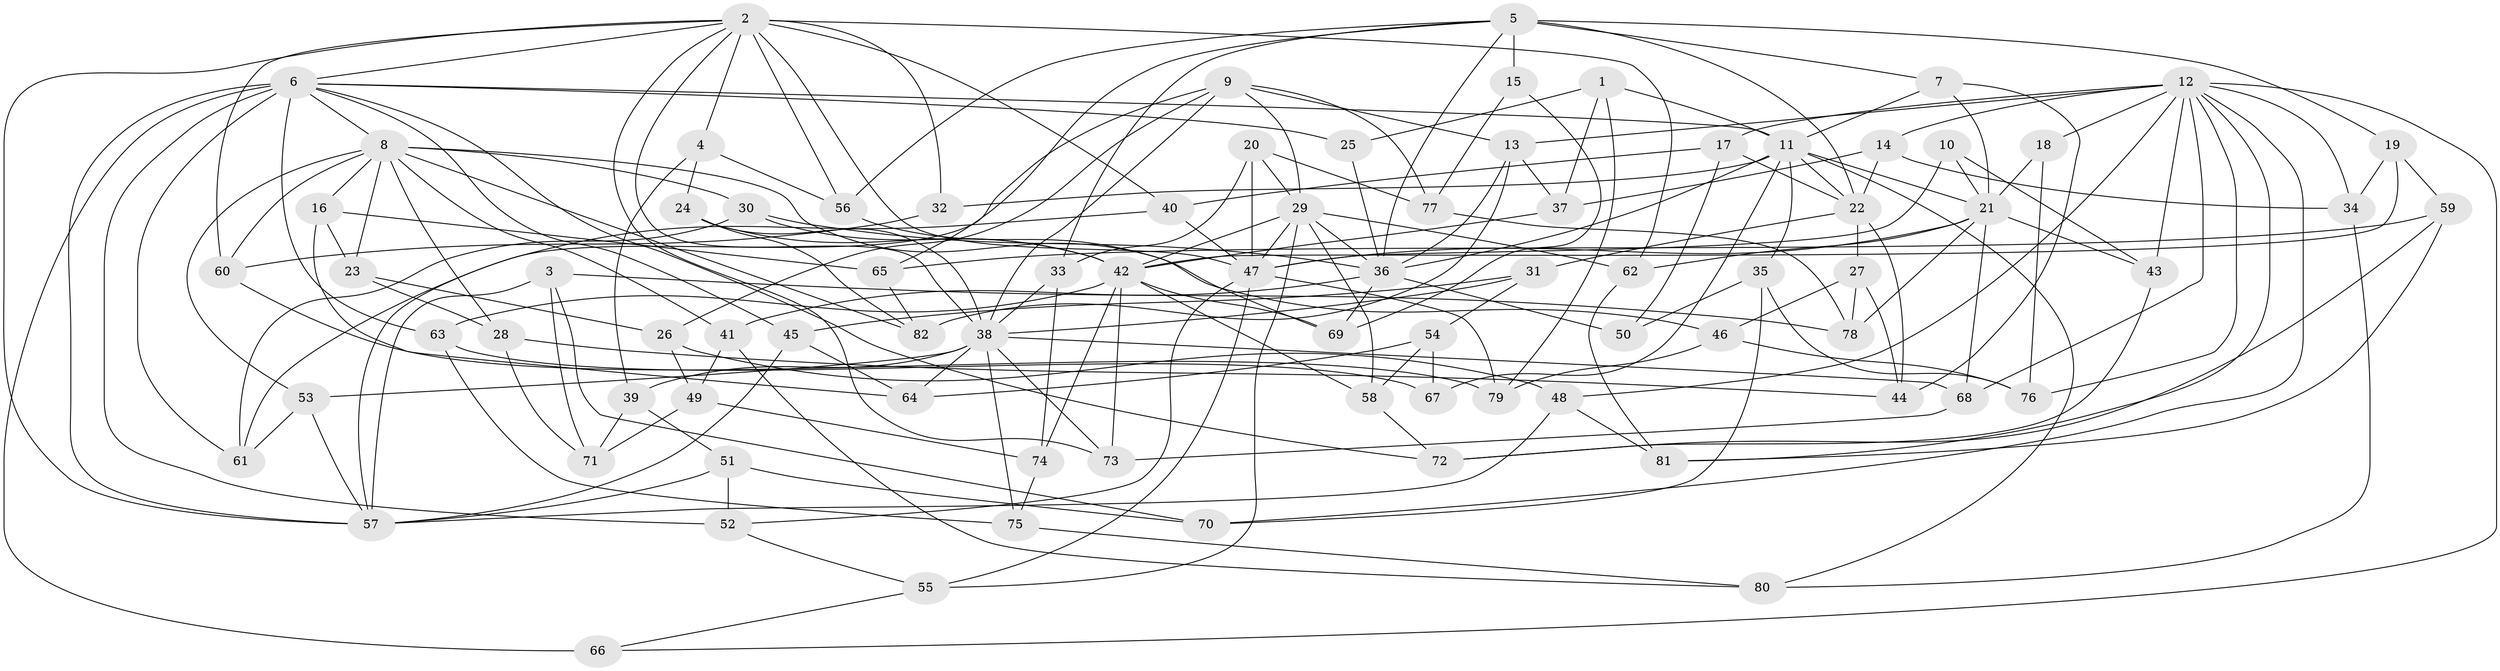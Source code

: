 // original degree distribution, {4: 1.0}
// Generated by graph-tools (version 1.1) at 2025/53/03/04/25 22:53:34]
// undirected, 82 vertices, 200 edges
graph export_dot {
  node [color=gray90,style=filled];
  1;
  2;
  3;
  4;
  5;
  6;
  7;
  8;
  9;
  10;
  11;
  12;
  13;
  14;
  15;
  16;
  17;
  18;
  19;
  20;
  21;
  22;
  23;
  24;
  25;
  26;
  27;
  28;
  29;
  30;
  31;
  32;
  33;
  34;
  35;
  36;
  37;
  38;
  39;
  40;
  41;
  42;
  43;
  44;
  45;
  46;
  47;
  48;
  49;
  50;
  51;
  52;
  53;
  54;
  55;
  56;
  57;
  58;
  59;
  60;
  61;
  62;
  63;
  64;
  65;
  66;
  67;
  68;
  69;
  70;
  71;
  72;
  73;
  74;
  75;
  76;
  77;
  78;
  79;
  80;
  81;
  82;
  1 -- 11 [weight=1.0];
  1 -- 25 [weight=1.0];
  1 -- 37 [weight=1.0];
  1 -- 79 [weight=1.0];
  2 -- 4 [weight=1.0];
  2 -- 6 [weight=1.0];
  2 -- 32 [weight=1.0];
  2 -- 38 [weight=1.0];
  2 -- 40 [weight=1.0];
  2 -- 47 [weight=2.0];
  2 -- 56 [weight=1.0];
  2 -- 57 [weight=1.0];
  2 -- 60 [weight=1.0];
  2 -- 62 [weight=1.0];
  2 -- 73 [weight=1.0];
  3 -- 57 [weight=1.0];
  3 -- 70 [weight=1.0];
  3 -- 71 [weight=1.0];
  3 -- 78 [weight=1.0];
  4 -- 24 [weight=1.0];
  4 -- 39 [weight=1.0];
  4 -- 56 [weight=1.0];
  5 -- 7 [weight=1.0];
  5 -- 15 [weight=2.0];
  5 -- 19 [weight=1.0];
  5 -- 22 [weight=2.0];
  5 -- 33 [weight=1.0];
  5 -- 36 [weight=1.0];
  5 -- 56 [weight=1.0];
  5 -- 65 [weight=1.0];
  6 -- 8 [weight=1.0];
  6 -- 11 [weight=1.0];
  6 -- 25 [weight=1.0];
  6 -- 45 [weight=1.0];
  6 -- 52 [weight=1.0];
  6 -- 57 [weight=1.0];
  6 -- 61 [weight=1.0];
  6 -- 63 [weight=1.0];
  6 -- 66 [weight=2.0];
  6 -- 72 [weight=1.0];
  7 -- 11 [weight=1.0];
  7 -- 21 [weight=1.0];
  7 -- 44 [weight=1.0];
  8 -- 16 [weight=1.0];
  8 -- 23 [weight=1.0];
  8 -- 28 [weight=1.0];
  8 -- 30 [weight=1.0];
  8 -- 41 [weight=1.0];
  8 -- 46 [weight=1.0];
  8 -- 53 [weight=1.0];
  8 -- 60 [weight=1.0];
  8 -- 82 [weight=1.0];
  9 -- 13 [weight=2.0];
  9 -- 26 [weight=1.0];
  9 -- 29 [weight=1.0];
  9 -- 38 [weight=2.0];
  9 -- 57 [weight=1.0];
  9 -- 77 [weight=1.0];
  10 -- 21 [weight=2.0];
  10 -- 43 [weight=1.0];
  10 -- 47 [weight=1.0];
  11 -- 21 [weight=1.0];
  11 -- 22 [weight=1.0];
  11 -- 32 [weight=2.0];
  11 -- 35 [weight=1.0];
  11 -- 36 [weight=1.0];
  11 -- 67 [weight=2.0];
  11 -- 80 [weight=1.0];
  12 -- 13 [weight=1.0];
  12 -- 14 [weight=1.0];
  12 -- 17 [weight=1.0];
  12 -- 18 [weight=1.0];
  12 -- 34 [weight=1.0];
  12 -- 43 [weight=1.0];
  12 -- 48 [weight=1.0];
  12 -- 66 [weight=1.0];
  12 -- 68 [weight=1.0];
  12 -- 70 [weight=1.0];
  12 -- 76 [weight=1.0];
  12 -- 81 [weight=1.0];
  13 -- 36 [weight=1.0];
  13 -- 37 [weight=1.0];
  13 -- 82 [weight=1.0];
  14 -- 22 [weight=1.0];
  14 -- 34 [weight=1.0];
  14 -- 37 [weight=1.0];
  15 -- 69 [weight=1.0];
  15 -- 77 [weight=1.0];
  16 -- 23 [weight=1.0];
  16 -- 64 [weight=1.0];
  16 -- 65 [weight=1.0];
  17 -- 22 [weight=1.0];
  17 -- 40 [weight=1.0];
  17 -- 50 [weight=1.0];
  18 -- 21 [weight=2.0];
  18 -- 76 [weight=1.0];
  19 -- 34 [weight=1.0];
  19 -- 42 [weight=1.0];
  19 -- 59 [weight=1.0];
  20 -- 29 [weight=1.0];
  20 -- 33 [weight=1.0];
  20 -- 47 [weight=1.0];
  20 -- 77 [weight=1.0];
  21 -- 43 [weight=1.0];
  21 -- 47 [weight=2.0];
  21 -- 62 [weight=1.0];
  21 -- 68 [weight=1.0];
  21 -- 78 [weight=1.0];
  22 -- 27 [weight=1.0];
  22 -- 31 [weight=1.0];
  22 -- 44 [weight=1.0];
  23 -- 26 [weight=1.0];
  23 -- 28 [weight=1.0];
  24 -- 38 [weight=1.0];
  24 -- 42 [weight=1.0];
  24 -- 82 [weight=1.0];
  25 -- 36 [weight=2.0];
  26 -- 48 [weight=1.0];
  26 -- 49 [weight=1.0];
  27 -- 44 [weight=1.0];
  27 -- 46 [weight=1.0];
  27 -- 78 [weight=1.0];
  28 -- 44 [weight=1.0];
  28 -- 71 [weight=1.0];
  29 -- 36 [weight=2.0];
  29 -- 42 [weight=1.0];
  29 -- 47 [weight=2.0];
  29 -- 55 [weight=1.0];
  29 -- 58 [weight=1.0];
  29 -- 62 [weight=1.0];
  30 -- 36 [weight=1.0];
  30 -- 42 [weight=1.0];
  30 -- 61 [weight=1.0];
  31 -- 38 [weight=1.0];
  31 -- 45 [weight=1.0];
  31 -- 54 [weight=1.0];
  32 -- 60 [weight=1.0];
  33 -- 38 [weight=1.0];
  33 -- 74 [weight=1.0];
  34 -- 80 [weight=1.0];
  35 -- 50 [weight=1.0];
  35 -- 70 [weight=1.0];
  35 -- 76 [weight=1.0];
  36 -- 41 [weight=1.0];
  36 -- 50 [weight=2.0];
  36 -- 69 [weight=1.0];
  37 -- 42 [weight=1.0];
  38 -- 39 [weight=1.0];
  38 -- 53 [weight=1.0];
  38 -- 64 [weight=1.0];
  38 -- 68 [weight=1.0];
  38 -- 73 [weight=1.0];
  38 -- 75 [weight=1.0];
  39 -- 51 [weight=1.0];
  39 -- 71 [weight=1.0];
  40 -- 47 [weight=1.0];
  40 -- 61 [weight=1.0];
  41 -- 49 [weight=1.0];
  41 -- 80 [weight=1.0];
  42 -- 58 [weight=1.0];
  42 -- 63 [weight=1.0];
  42 -- 69 [weight=1.0];
  42 -- 73 [weight=1.0];
  42 -- 74 [weight=1.0];
  43 -- 72 [weight=1.0];
  45 -- 57 [weight=1.0];
  45 -- 64 [weight=1.0];
  46 -- 76 [weight=1.0];
  46 -- 79 [weight=1.0];
  47 -- 52 [weight=1.0];
  47 -- 55 [weight=1.0];
  47 -- 79 [weight=1.0];
  48 -- 57 [weight=1.0];
  48 -- 81 [weight=1.0];
  49 -- 71 [weight=1.0];
  49 -- 74 [weight=1.0];
  51 -- 52 [weight=1.0];
  51 -- 57 [weight=1.0];
  51 -- 70 [weight=1.0];
  52 -- 55 [weight=1.0];
  53 -- 57 [weight=1.0];
  53 -- 61 [weight=1.0];
  54 -- 58 [weight=1.0];
  54 -- 64 [weight=1.0];
  54 -- 67 [weight=1.0];
  55 -- 66 [weight=1.0];
  56 -- 69 [weight=1.0];
  58 -- 72 [weight=1.0];
  59 -- 65 [weight=1.0];
  59 -- 72 [weight=1.0];
  59 -- 81 [weight=1.0];
  60 -- 79 [weight=1.0];
  62 -- 81 [weight=1.0];
  63 -- 67 [weight=1.0];
  63 -- 75 [weight=1.0];
  65 -- 82 [weight=1.0];
  68 -- 73 [weight=1.0];
  74 -- 75 [weight=1.0];
  75 -- 80 [weight=1.0];
  77 -- 78 [weight=1.0];
}
